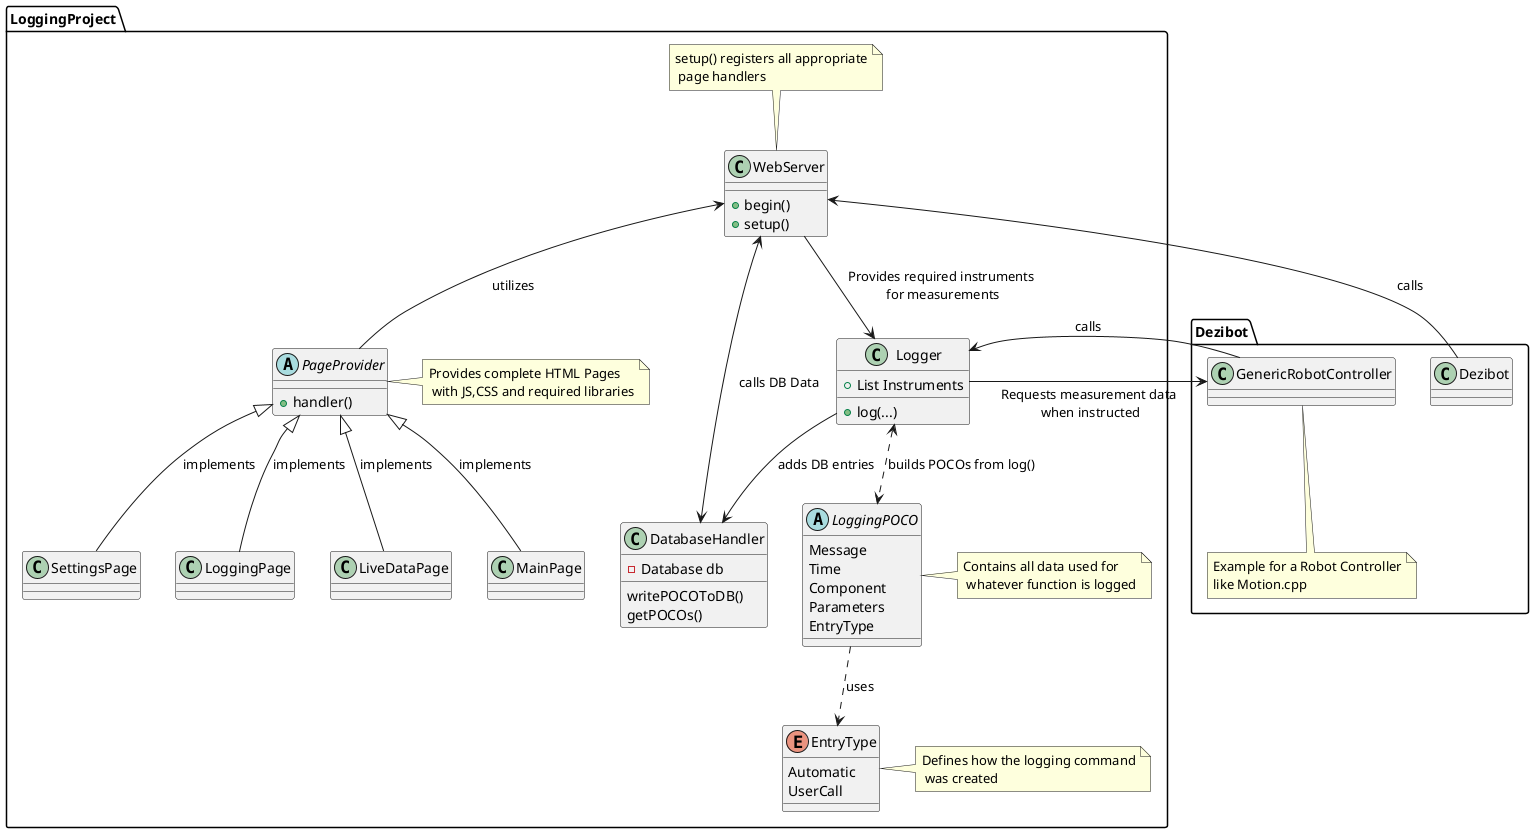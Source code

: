 @startuml
'https://plantuml.com/class-diagram

Package LoggingProject {
    WebServer <-> DatabaseHandler : calls DB Data

    class WebServer {
        + begin()
        + setup()
    }

    Note top of WebServer : setup() registers all appropriate\n page handlers

    WebServer <-- PageProvider : "utilizes"

    abstract PageProvider {
        + handler()
    }

    LoggingPage -up-|> PageProvider : implements
    LiveDataPage -up-|> PageProvider : implements
    MainPage -up-|> PageProvider : implements
    SettingsPage -up-|> PageProvider : implements

    class LoggingPage {}
    class LiveDataPage {}
    class MainPage {}
    class SettingsPage {}

    Note right of PageProvider : Provides complete HTML Pages\n with JS,CSS and required libraries

    Logger --> DatabaseHandler : adds DB entries

    class Logger {
        + List Instruments
        + log(...)
    }

    Logger <.-> LoggingPOCO : builds POCOs from log()

    abstract LoggingPOCO {
        Message
        Time
        Component
        Parameters
        EntryType
    }

    Note right of LoggingPOCO : Contains all data used for\n whatever function is logged

    LoggingPOCO .-> EntryType : uses

    enum EntryType {
        Automatic
        UserCall
    }

    Note right of EntryType : Defines how the logging command\n was created

    WebServer --> Logger : Provides required instruments\n for measurements

    class DatabaseHandler {
        - Database db
        writePOCOToDB()
        getPOCOs()
    }
}

Package Dezibot {
    Dezibot -right-> WebServer : calls
    class Dezibot {}

    Logger --> GenericRobotController : Requests measurement data\n when instructed
    GenericRobotController -left-> Logger : calls

    class GenericRobotController {

    }

    Note bottom of GenericRobotController : Example for a Robot Controller\nlike Motion.cpp
}



@enduml